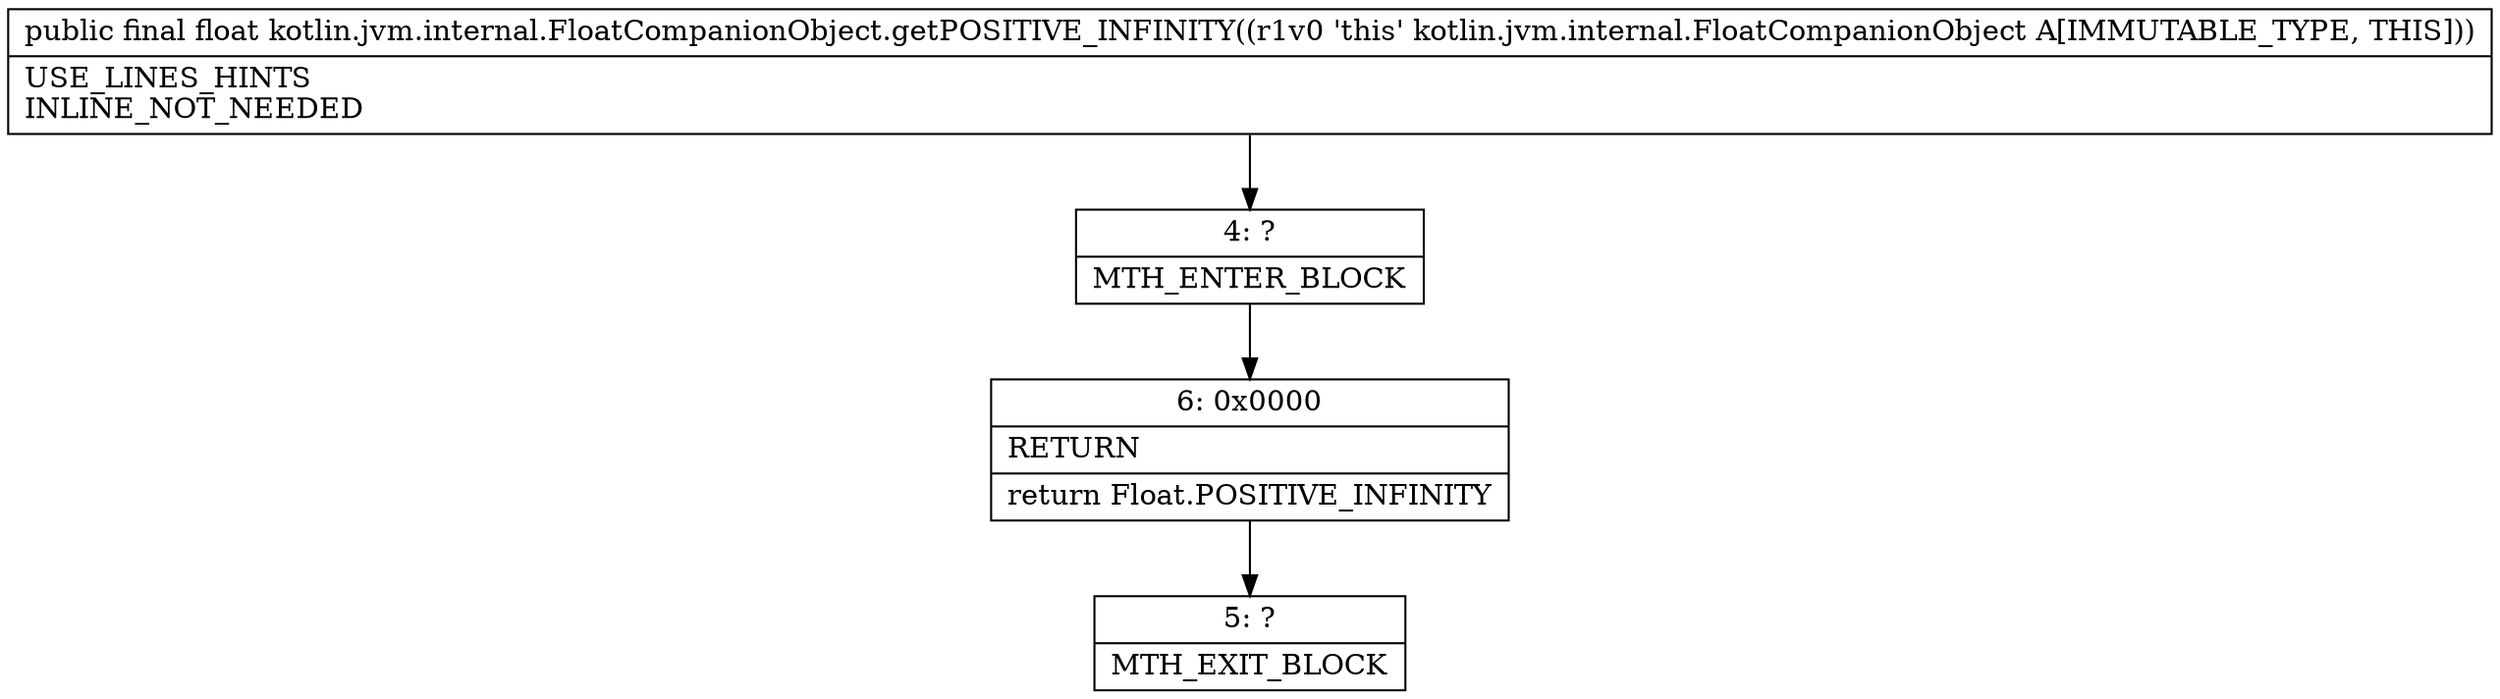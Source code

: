 digraph "CFG forkotlin.jvm.internal.FloatCompanionObject.getPOSITIVE_INFINITY()F" {
Node_4 [shape=record,label="{4\:\ ?|MTH_ENTER_BLOCK\l}"];
Node_6 [shape=record,label="{6\:\ 0x0000|RETURN\l|return Float.POSITIVE_INFINITY\l}"];
Node_5 [shape=record,label="{5\:\ ?|MTH_EXIT_BLOCK\l}"];
MethodNode[shape=record,label="{public final float kotlin.jvm.internal.FloatCompanionObject.getPOSITIVE_INFINITY((r1v0 'this' kotlin.jvm.internal.FloatCompanionObject A[IMMUTABLE_TYPE, THIS]))  | USE_LINES_HINTS\lINLINE_NOT_NEEDED\l}"];
MethodNode -> Node_4;Node_4 -> Node_6;
Node_6 -> Node_5;
}

